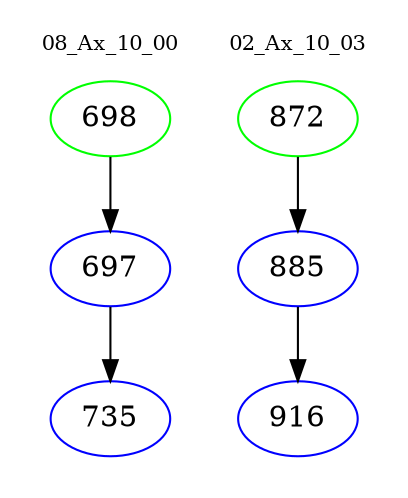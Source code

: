 digraph{
subgraph cluster_0 {
color = white
label = "08_Ax_10_00";
fontsize=10;
T0_698 [label="698", color="green"]
T0_698 -> T0_697 [color="black"]
T0_697 [label="697", color="blue"]
T0_697 -> T0_735 [color="black"]
T0_735 [label="735", color="blue"]
}
subgraph cluster_1 {
color = white
label = "02_Ax_10_03";
fontsize=10;
T1_872 [label="872", color="green"]
T1_872 -> T1_885 [color="black"]
T1_885 [label="885", color="blue"]
T1_885 -> T1_916 [color="black"]
T1_916 [label="916", color="blue"]
}
}
